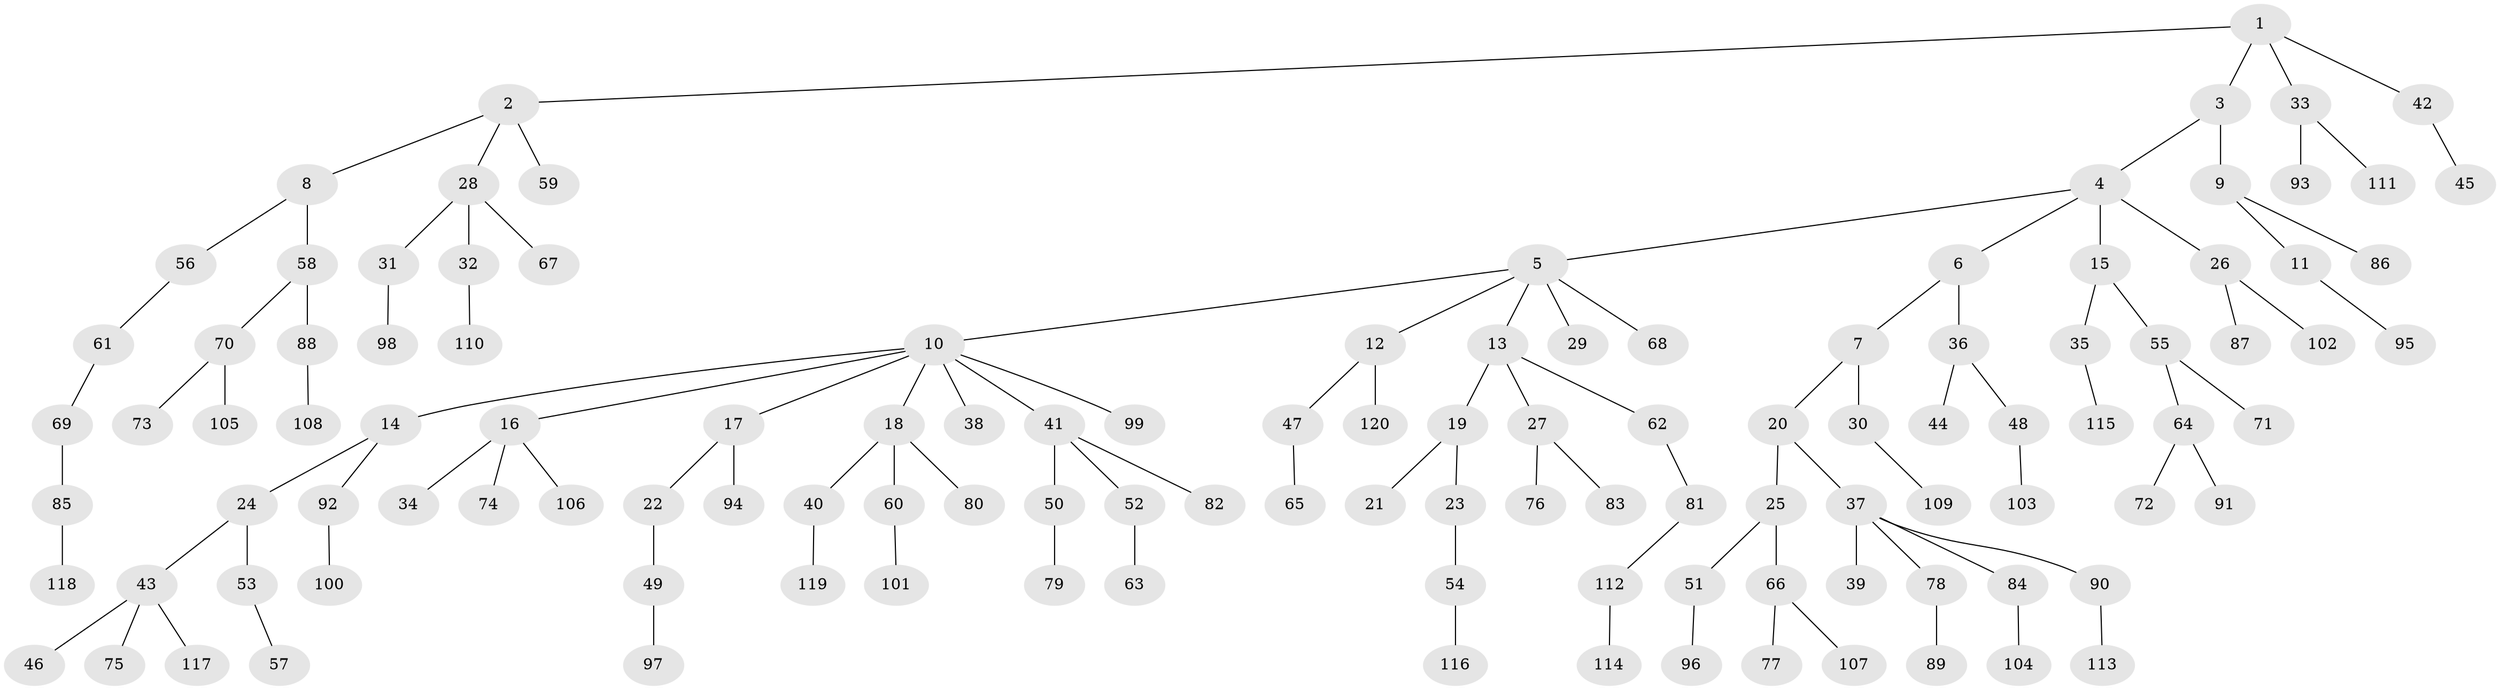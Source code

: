 // Generated by graph-tools (version 1.1) at 2025/36/03/09/25 02:36:29]
// undirected, 120 vertices, 119 edges
graph export_dot {
graph [start="1"]
  node [color=gray90,style=filled];
  1;
  2;
  3;
  4;
  5;
  6;
  7;
  8;
  9;
  10;
  11;
  12;
  13;
  14;
  15;
  16;
  17;
  18;
  19;
  20;
  21;
  22;
  23;
  24;
  25;
  26;
  27;
  28;
  29;
  30;
  31;
  32;
  33;
  34;
  35;
  36;
  37;
  38;
  39;
  40;
  41;
  42;
  43;
  44;
  45;
  46;
  47;
  48;
  49;
  50;
  51;
  52;
  53;
  54;
  55;
  56;
  57;
  58;
  59;
  60;
  61;
  62;
  63;
  64;
  65;
  66;
  67;
  68;
  69;
  70;
  71;
  72;
  73;
  74;
  75;
  76;
  77;
  78;
  79;
  80;
  81;
  82;
  83;
  84;
  85;
  86;
  87;
  88;
  89;
  90;
  91;
  92;
  93;
  94;
  95;
  96;
  97;
  98;
  99;
  100;
  101;
  102;
  103;
  104;
  105;
  106;
  107;
  108;
  109;
  110;
  111;
  112;
  113;
  114;
  115;
  116;
  117;
  118;
  119;
  120;
  1 -- 2;
  1 -- 3;
  1 -- 33;
  1 -- 42;
  2 -- 8;
  2 -- 28;
  2 -- 59;
  3 -- 4;
  3 -- 9;
  4 -- 5;
  4 -- 6;
  4 -- 15;
  4 -- 26;
  5 -- 10;
  5 -- 12;
  5 -- 13;
  5 -- 29;
  5 -- 68;
  6 -- 7;
  6 -- 36;
  7 -- 20;
  7 -- 30;
  8 -- 56;
  8 -- 58;
  9 -- 11;
  9 -- 86;
  10 -- 14;
  10 -- 16;
  10 -- 17;
  10 -- 18;
  10 -- 38;
  10 -- 41;
  10 -- 99;
  11 -- 95;
  12 -- 47;
  12 -- 120;
  13 -- 19;
  13 -- 27;
  13 -- 62;
  14 -- 24;
  14 -- 92;
  15 -- 35;
  15 -- 55;
  16 -- 34;
  16 -- 74;
  16 -- 106;
  17 -- 22;
  17 -- 94;
  18 -- 40;
  18 -- 60;
  18 -- 80;
  19 -- 21;
  19 -- 23;
  20 -- 25;
  20 -- 37;
  22 -- 49;
  23 -- 54;
  24 -- 43;
  24 -- 53;
  25 -- 51;
  25 -- 66;
  26 -- 87;
  26 -- 102;
  27 -- 76;
  27 -- 83;
  28 -- 31;
  28 -- 32;
  28 -- 67;
  30 -- 109;
  31 -- 98;
  32 -- 110;
  33 -- 93;
  33 -- 111;
  35 -- 115;
  36 -- 44;
  36 -- 48;
  37 -- 39;
  37 -- 78;
  37 -- 84;
  37 -- 90;
  40 -- 119;
  41 -- 50;
  41 -- 52;
  41 -- 82;
  42 -- 45;
  43 -- 46;
  43 -- 75;
  43 -- 117;
  47 -- 65;
  48 -- 103;
  49 -- 97;
  50 -- 79;
  51 -- 96;
  52 -- 63;
  53 -- 57;
  54 -- 116;
  55 -- 64;
  55 -- 71;
  56 -- 61;
  58 -- 70;
  58 -- 88;
  60 -- 101;
  61 -- 69;
  62 -- 81;
  64 -- 72;
  64 -- 91;
  66 -- 77;
  66 -- 107;
  69 -- 85;
  70 -- 73;
  70 -- 105;
  78 -- 89;
  81 -- 112;
  84 -- 104;
  85 -- 118;
  88 -- 108;
  90 -- 113;
  92 -- 100;
  112 -- 114;
}
